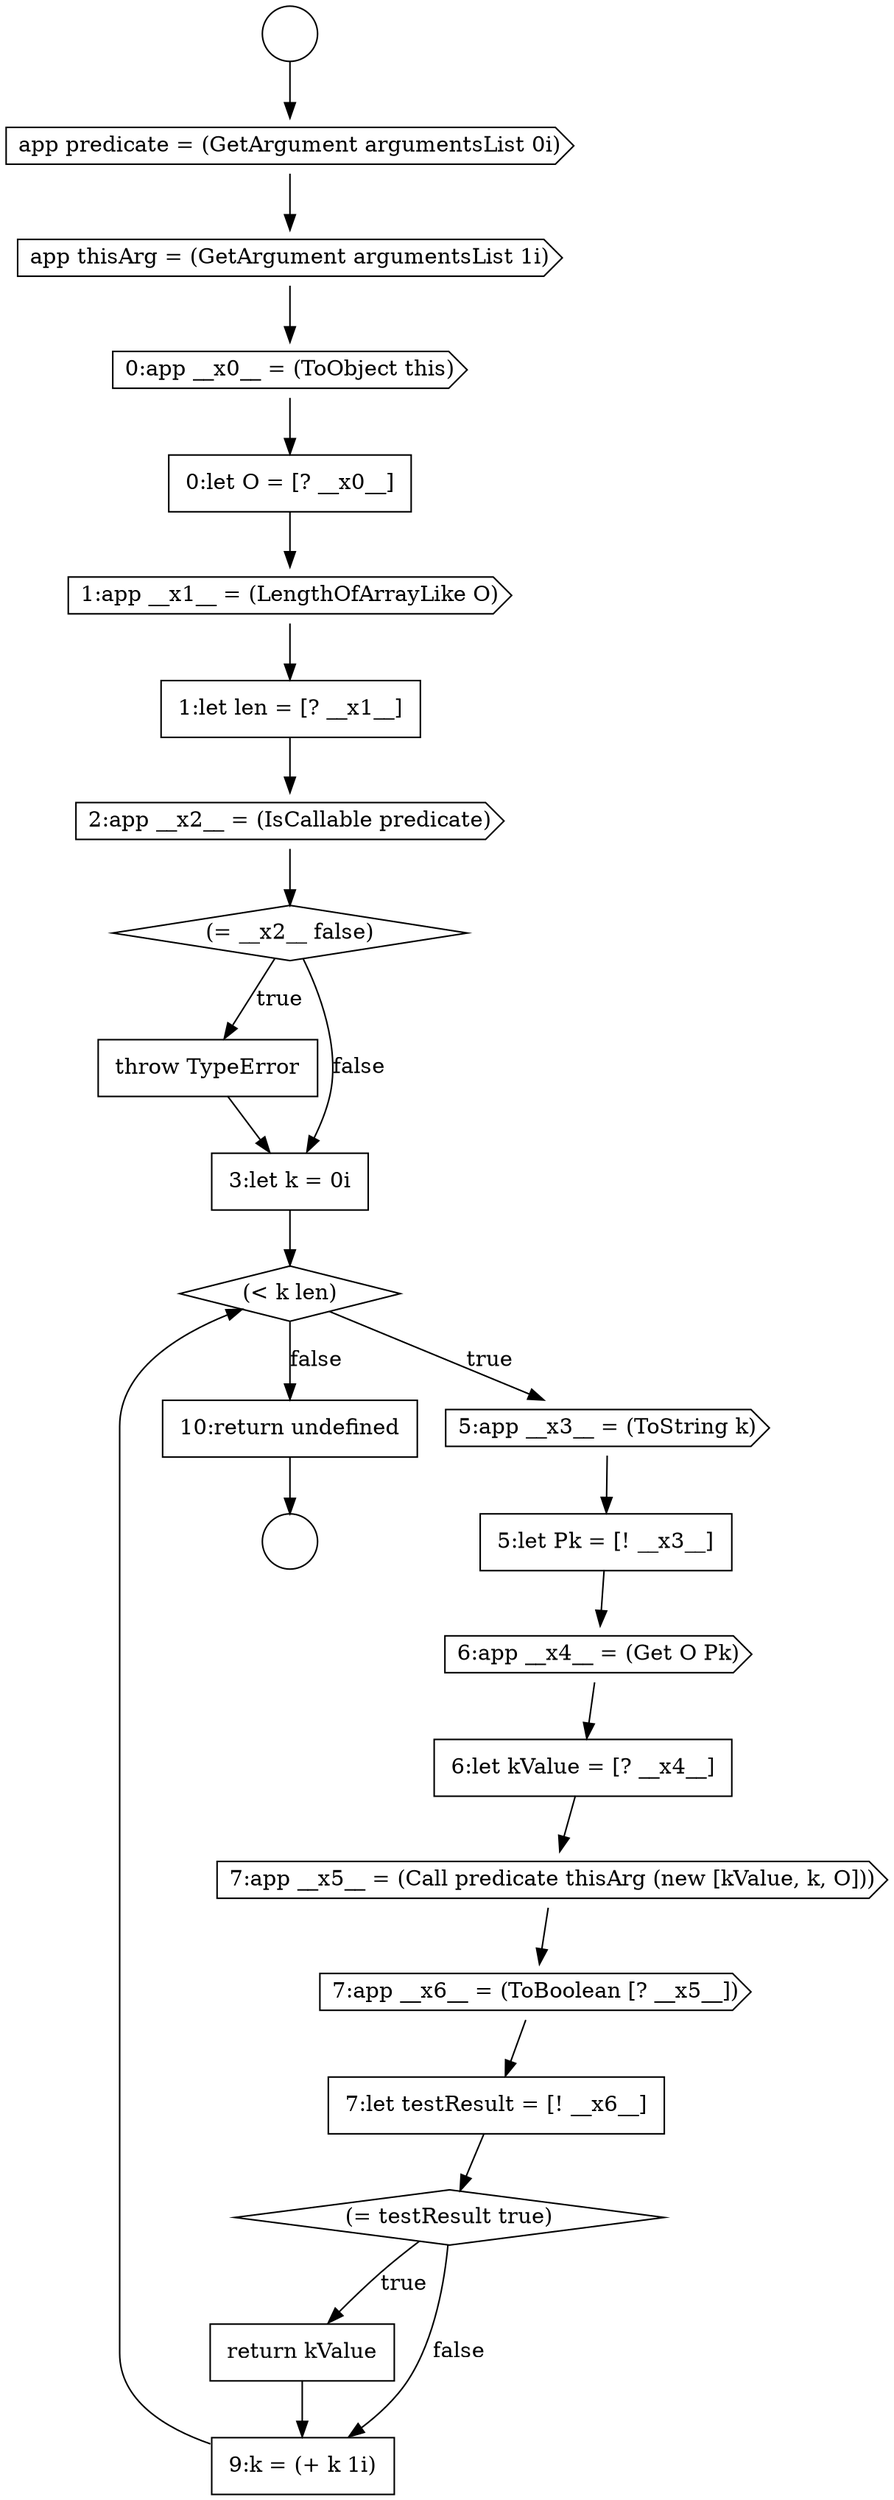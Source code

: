 digraph {
  node15889 [shape=cds, label=<<font color="black">app thisArg = (GetArgument argumentsList 1i)</font>> color="black" fillcolor="white" style=filled]
  node15900 [shape=none, margin=0, label=<<font color="black">
    <table border="0" cellborder="1" cellspacing="0" cellpadding="10">
      <tr><td align="left">5:let Pk = [! __x3__]</td></tr>
    </table>
  </font>> color="black" fillcolor="white" style=filled]
  node15893 [shape=none, margin=0, label=<<font color="black">
    <table border="0" cellborder="1" cellspacing="0" cellpadding="10">
      <tr><td align="left">1:let len = [? __x1__]</td></tr>
    </table>
  </font>> color="black" fillcolor="white" style=filled]
  node15907 [shape=none, margin=0, label=<<font color="black">
    <table border="0" cellborder="1" cellspacing="0" cellpadding="10">
      <tr><td align="left">return kValue</td></tr>
    </table>
  </font>> color="black" fillcolor="white" style=filled]
  node15892 [shape=cds, label=<<font color="black">1:app __x1__ = (LengthOfArrayLike O)</font>> color="black" fillcolor="white" style=filled]
  node15896 [shape=none, margin=0, label=<<font color="black">
    <table border="0" cellborder="1" cellspacing="0" cellpadding="10">
      <tr><td align="left">throw TypeError</td></tr>
    </table>
  </font>> color="black" fillcolor="white" style=filled]
  node15897 [shape=none, margin=0, label=<<font color="black">
    <table border="0" cellborder="1" cellspacing="0" cellpadding="10">
      <tr><td align="left">3:let k = 0i</td></tr>
    </table>
  </font>> color="black" fillcolor="white" style=filled]
  node15908 [shape=none, margin=0, label=<<font color="black">
    <table border="0" cellborder="1" cellspacing="0" cellpadding="10">
      <tr><td align="left">9:k = (+ k 1i)</td></tr>
    </table>
  </font>> color="black" fillcolor="white" style=filled]
  node15887 [shape=circle label=" " color="black" fillcolor="white" style=filled]
  node15902 [shape=none, margin=0, label=<<font color="black">
    <table border="0" cellborder="1" cellspacing="0" cellpadding="10">
      <tr><td align="left">6:let kValue = [? __x4__]</td></tr>
    </table>
  </font>> color="black" fillcolor="white" style=filled]
  node15891 [shape=none, margin=0, label=<<font color="black">
    <table border="0" cellborder="1" cellspacing="0" cellpadding="10">
      <tr><td align="left">0:let O = [? __x0__]</td></tr>
    </table>
  </font>> color="black" fillcolor="white" style=filled]
  node15898 [shape=diamond, label=<<font color="black">(&lt; k len)</font>> color="black" fillcolor="white" style=filled]
  node15895 [shape=diamond, label=<<font color="black">(= __x2__ false)</font>> color="black" fillcolor="white" style=filled]
  node15905 [shape=none, margin=0, label=<<font color="black">
    <table border="0" cellborder="1" cellspacing="0" cellpadding="10">
      <tr><td align="left">7:let testResult = [! __x6__]</td></tr>
    </table>
  </font>> color="black" fillcolor="white" style=filled]
  node15888 [shape=cds, label=<<font color="black">app predicate = (GetArgument argumentsList 0i)</font>> color="black" fillcolor="white" style=filled]
  node15890 [shape=cds, label=<<font color="black">0:app __x0__ = (ToObject this)</font>> color="black" fillcolor="white" style=filled]
  node15903 [shape=cds, label=<<font color="black">7:app __x5__ = (Call predicate thisArg (new [kValue, k, O]))</font>> color="black" fillcolor="white" style=filled]
  node15894 [shape=cds, label=<<font color="black">2:app __x2__ = (IsCallable predicate)</font>> color="black" fillcolor="white" style=filled]
  node15886 [shape=circle label=" " color="black" fillcolor="white" style=filled]
  node15901 [shape=cds, label=<<font color="black">6:app __x4__ = (Get O Pk)</font>> color="black" fillcolor="white" style=filled]
  node15909 [shape=none, margin=0, label=<<font color="black">
    <table border="0" cellborder="1" cellspacing="0" cellpadding="10">
      <tr><td align="left">10:return undefined</td></tr>
    </table>
  </font>> color="black" fillcolor="white" style=filled]
  node15904 [shape=cds, label=<<font color="black">7:app __x6__ = (ToBoolean [? __x5__])</font>> color="black" fillcolor="white" style=filled]
  node15906 [shape=diamond, label=<<font color="black">(= testResult true)</font>> color="black" fillcolor="white" style=filled]
  node15899 [shape=cds, label=<<font color="black">5:app __x3__ = (ToString k)</font>> color="black" fillcolor="white" style=filled]
  node15905 -> node15906 [ color="black"]
  node15896 -> node15897 [ color="black"]
  node15892 -> node15893 [ color="black"]
  node15907 -> node15908 [ color="black"]
  node15893 -> node15894 [ color="black"]
  node15890 -> node15891 [ color="black"]
  node15894 -> node15895 [ color="black"]
  node15908 -> node15898 [ color="black"]
  node15898 -> node15899 [label=<<font color="black">true</font>> color="black"]
  node15898 -> node15909 [label=<<font color="black">false</font>> color="black"]
  node15909 -> node15887 [ color="black"]
  node15886 -> node15888 [ color="black"]
  node15897 -> node15898 [ color="black"]
  node15899 -> node15900 [ color="black"]
  node15891 -> node15892 [ color="black"]
  node15901 -> node15902 [ color="black"]
  node15895 -> node15896 [label=<<font color="black">true</font>> color="black"]
  node15895 -> node15897 [label=<<font color="black">false</font>> color="black"]
  node15906 -> node15907 [label=<<font color="black">true</font>> color="black"]
  node15906 -> node15908 [label=<<font color="black">false</font>> color="black"]
  node15900 -> node15901 [ color="black"]
  node15903 -> node15904 [ color="black"]
  node15902 -> node15903 [ color="black"]
  node15888 -> node15889 [ color="black"]
  node15889 -> node15890 [ color="black"]
  node15904 -> node15905 [ color="black"]
}
